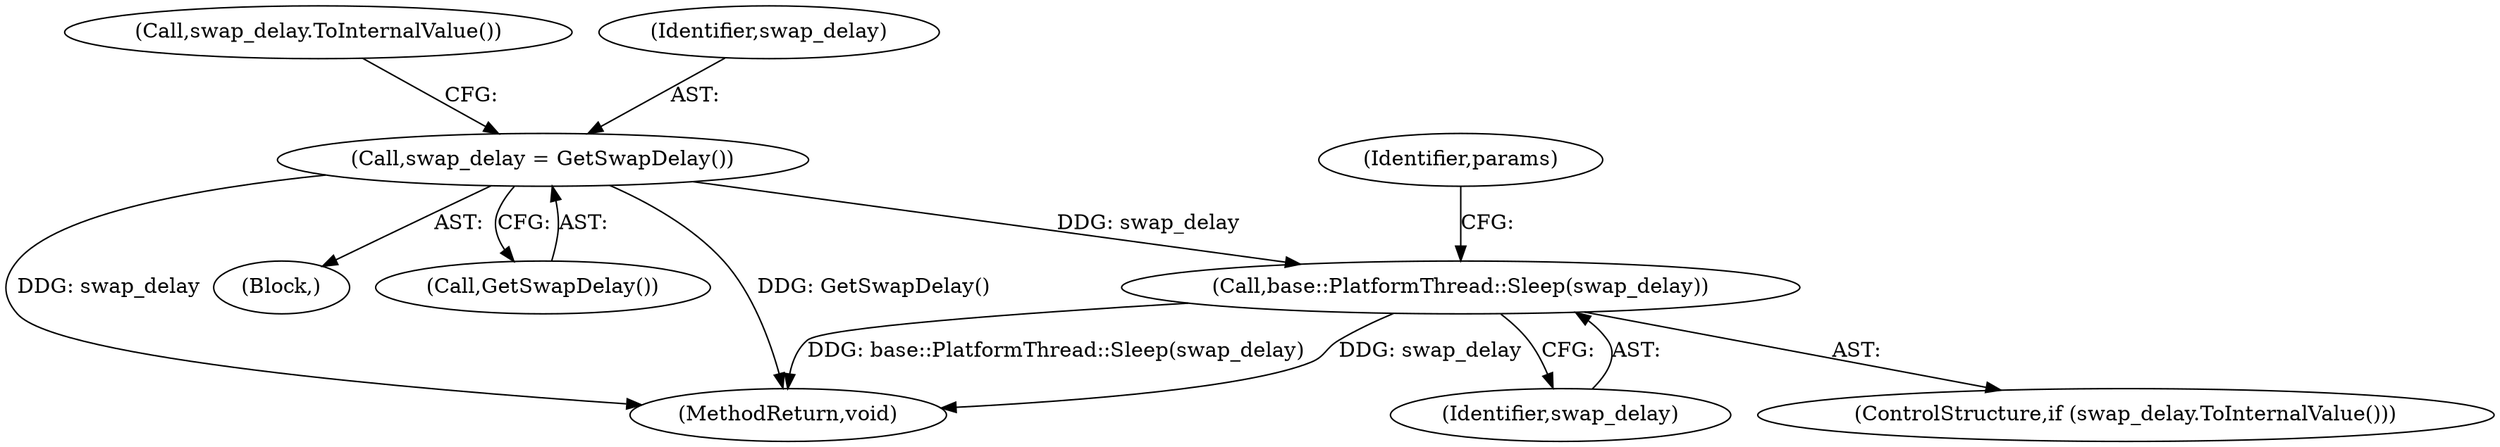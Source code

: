 digraph "0_Chrome_18d67244984a574ba2dd8779faabc0e3e34f4b76_4@API" {
"1000125" [label="(Call,base::PlatformThread::Sleep(swap_delay))"];
"1000120" [label="(Call,swap_delay = GetSwapDelay())"];
"1000130" [label="(MethodReturn,void)"];
"1000102" [label="(Block,)"];
"1000125" [label="(Call,base::PlatformThread::Sleep(swap_delay))"];
"1000124" [label="(Call,swap_delay.ToInternalValue())"];
"1000122" [label="(Call,GetSwapDelay())"];
"1000128" [label="(Identifier,params)"];
"1000123" [label="(ControlStructure,if (swap_delay.ToInternalValue()))"];
"1000120" [label="(Call,swap_delay = GetSwapDelay())"];
"1000121" [label="(Identifier,swap_delay)"];
"1000126" [label="(Identifier,swap_delay)"];
"1000125" -> "1000123"  [label="AST: "];
"1000125" -> "1000126"  [label="CFG: "];
"1000126" -> "1000125"  [label="AST: "];
"1000128" -> "1000125"  [label="CFG: "];
"1000125" -> "1000130"  [label="DDG: swap_delay"];
"1000125" -> "1000130"  [label="DDG: base::PlatformThread::Sleep(swap_delay)"];
"1000120" -> "1000125"  [label="DDG: swap_delay"];
"1000120" -> "1000102"  [label="AST: "];
"1000120" -> "1000122"  [label="CFG: "];
"1000121" -> "1000120"  [label="AST: "];
"1000122" -> "1000120"  [label="AST: "];
"1000124" -> "1000120"  [label="CFG: "];
"1000120" -> "1000130"  [label="DDG: GetSwapDelay()"];
"1000120" -> "1000130"  [label="DDG: swap_delay"];
}
